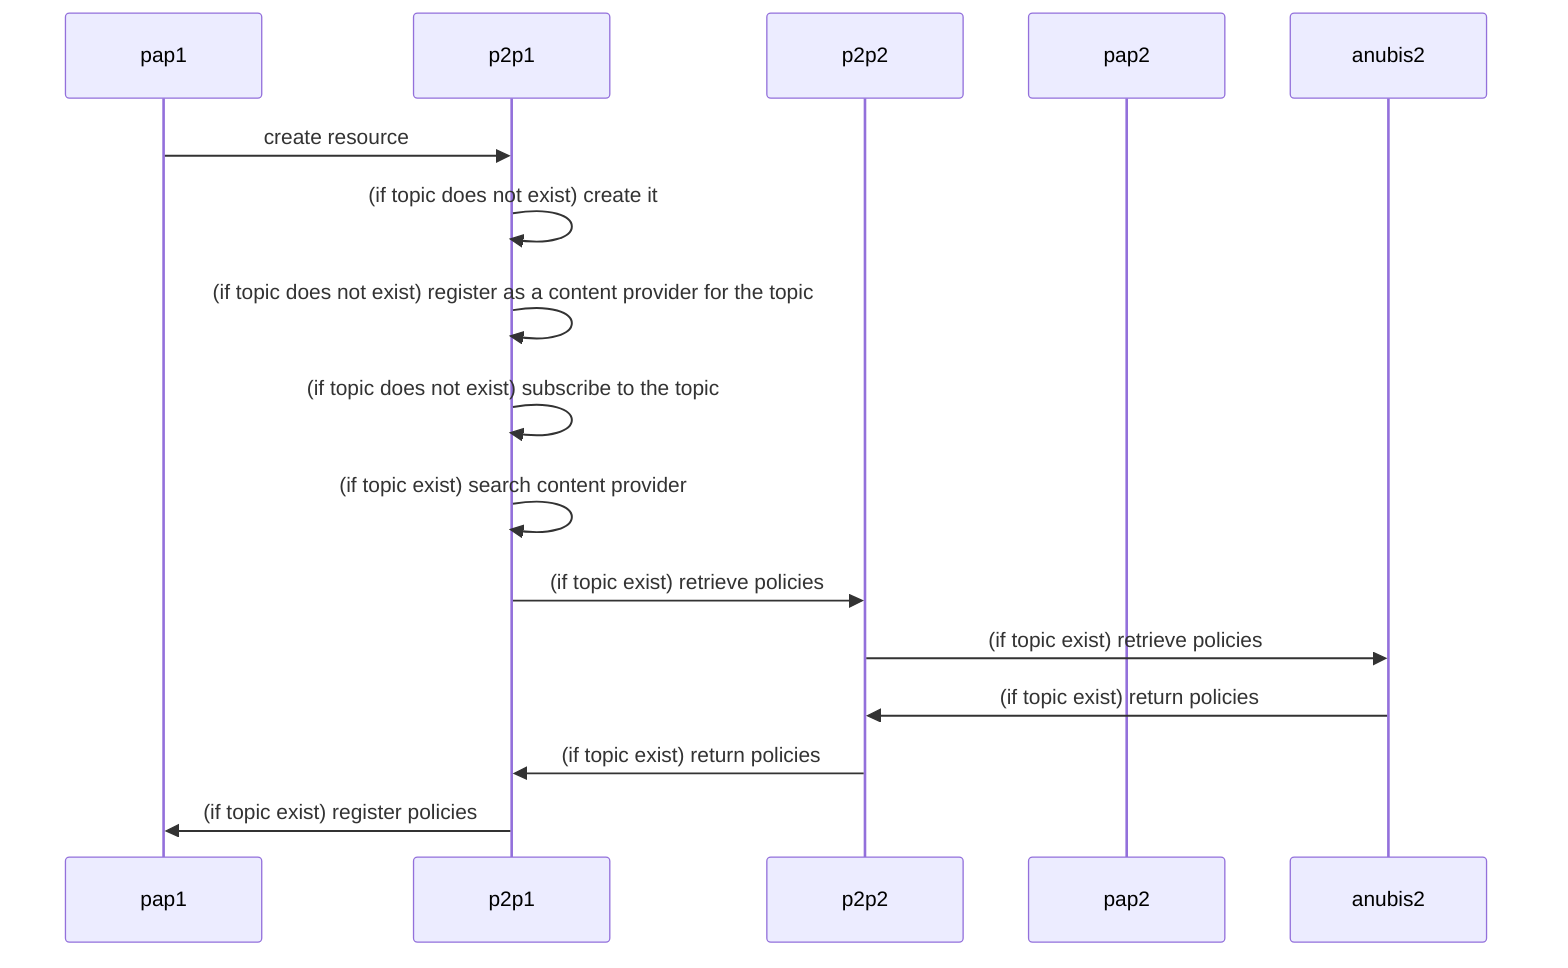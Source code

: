 sequenceDiagram
    participant pap1
    participant p2p1
    participant p2p2
    participant pap2
    pap1->>p2p1: create resource
    p2p1->>p2p1: (if topic does not exist) create it
    p2p1->>p2p1: (if topic does not exist) register as a content provider for the topic
    p2p1->>p2p1: (if topic does not exist) subscribe to the topic
    p2p1->>p2p1: (if topic exist) search content provider
    p2p1->>p2p2: (if topic exist) retrieve policies
    p2p2->>anubis2: (if topic exist) retrieve policies
    anubis2->>p2p2: (if topic exist) return policies
    p2p2->>p2p1: (if topic exist) return policies
    p2p1->>pap1: (if topic exist) register policies